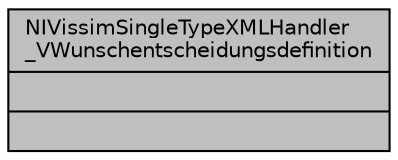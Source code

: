 digraph "NIVissimSingleTypeXMLHandler_VWunschentscheidungsdefinition"
{
  edge [fontname="Helvetica",fontsize="10",labelfontname="Helvetica",labelfontsize="10"];
  node [fontname="Helvetica",fontsize="10",shape=record];
  Node1 [label="{NIVissimSingleTypeXMLHandler\l_VWunschentscheidungsdefinition\n||}",height=0.2,width=0.4,color="black", fillcolor="grey75", style="filled", fontcolor="black"];
}
